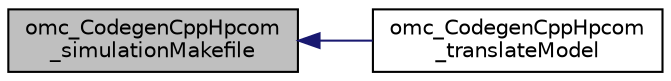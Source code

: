digraph "omc_CodegenCppHpcom_simulationMakefile"
{
  edge [fontname="Helvetica",fontsize="10",labelfontname="Helvetica",labelfontsize="10"];
  node [fontname="Helvetica",fontsize="10",shape=record];
  rankdir="LR";
  Node7650 [label="omc_CodegenCppHpcom\l_simulationMakefile",height=0.2,width=0.4,color="black", fillcolor="grey75", style="filled", fontcolor="black"];
  Node7650 -> Node7651 [dir="back",color="midnightblue",fontsize="10",style="solid",fontname="Helvetica"];
  Node7651 [label="omc_CodegenCppHpcom\l_translateModel",height=0.2,width=0.4,color="black", fillcolor="white", style="filled",URL="$d0/d7b/_codegen_cpp_hpcom_8h.html#a423a0801fb73dbae738bcf88b4d4f9b1"];
}
